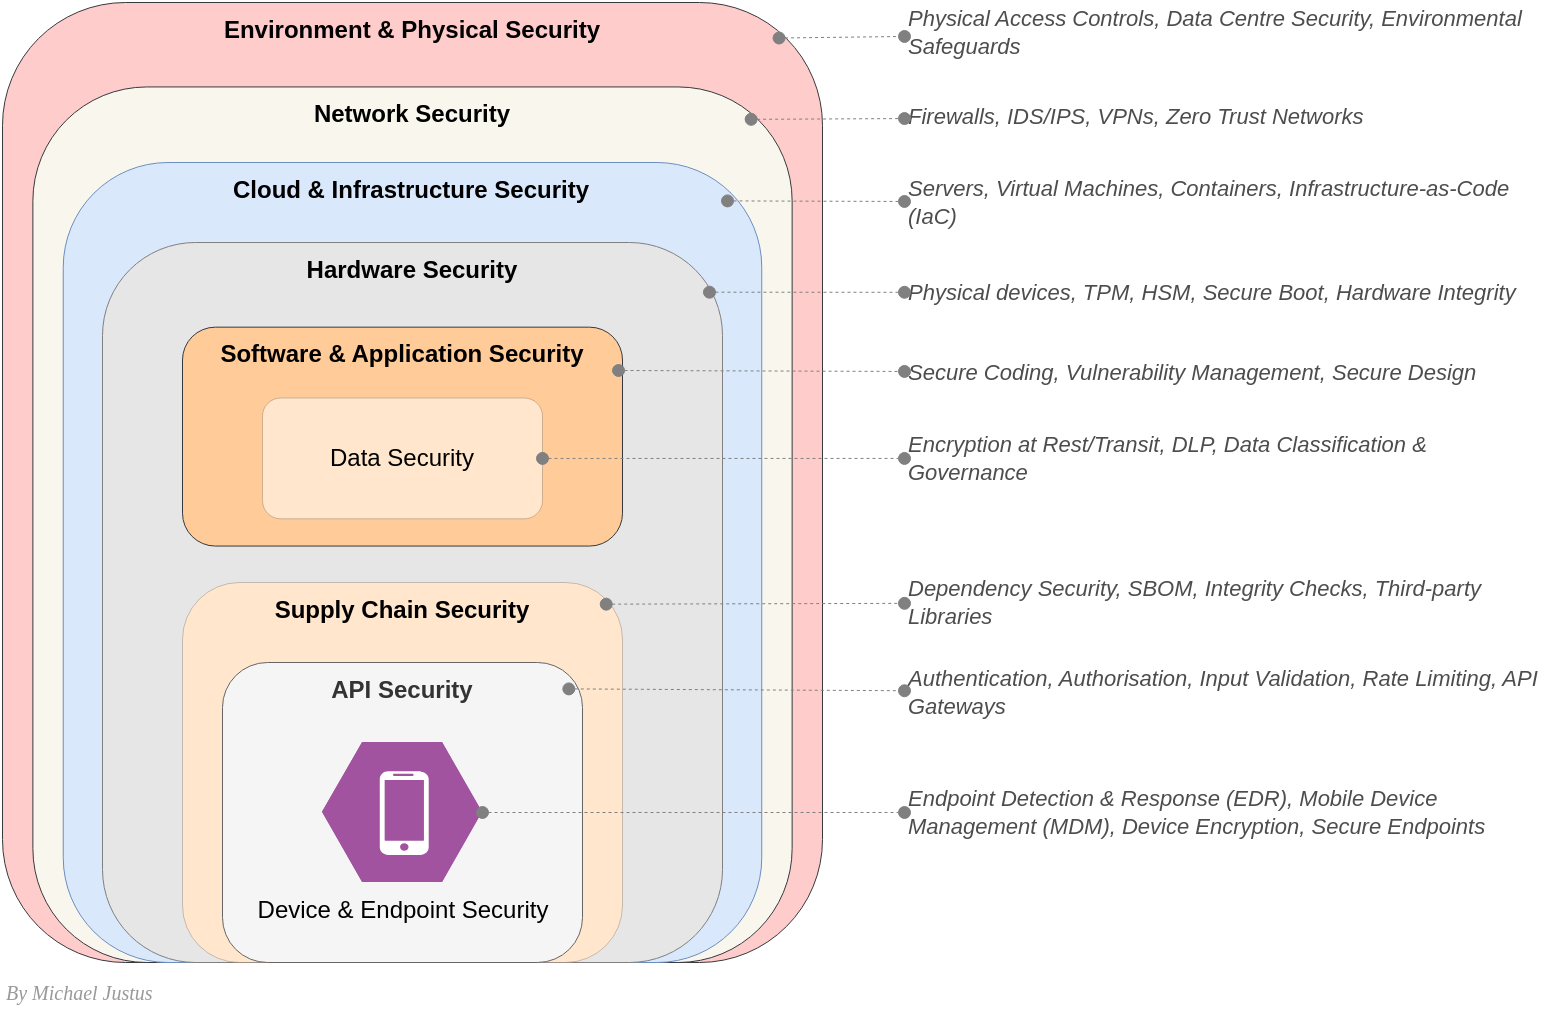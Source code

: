 <mxfile version="26.1.0">
  <diagram name="Page-1" id="BFAWXYweHeVmvFR0cgTK">
    <mxGraphModel dx="1042" dy="627" grid="1" gridSize="10" guides="1" tooltips="1" connect="1" arrows="1" fold="1" page="1" pageScale="1" pageWidth="827" pageHeight="1169" math="0" shadow="0">
      <root>
        <mxCell id="0" />
        <mxCell id="1" parent="0" />
        <mxCell id="jpLWjT7uDQviff_Z-IW5-18" value="Environment &amp;amp; Physical Security" style="rounded=1;whiteSpace=wrap;html=1;fillColor=#ffcccc;strokeColor=#36393d;strokeWidth=0.5;verticalAlign=top;fontStyle=1;arcSize=15;" vertex="1" parent="1">
          <mxGeometry x="150" y="150" width="410" height="480" as="geometry" />
        </mxCell>
        <mxCell id="jpLWjT7uDQviff_Z-IW5-17" value="Network Security" style="rounded=1;whiteSpace=wrap;html=1;fillColor=#f9f7ed;strokeColor=#36393d;strokeWidth=0.5;verticalAlign=top;fontStyle=1;arcSize=15;" vertex="1" parent="1">
          <mxGeometry x="165.19" y="192.22" width="379.63" height="437.78" as="geometry" />
        </mxCell>
        <mxCell id="jpLWjT7uDQviff_Z-IW5-16" value="Cloud &amp;amp; Infrastructure Security" style="rounded=1;whiteSpace=wrap;html=1;fillColor=#dae8fc;strokeColor=#6c8ebf;strokeWidth=0.5;verticalAlign=top;fontStyle=1;arcSize=15;" vertex="1" parent="1">
          <mxGeometry x="180.37" y="230" width="349.26" height="400" as="geometry" />
        </mxCell>
        <mxCell id="jpLWjT7uDQviff_Z-IW5-2" value="Hardware Security" style="rounded=1;whiteSpace=wrap;html=1;fillColor=#E6E6E6;strokeColor=#808080;strokeWidth=0.5;verticalAlign=top;fontStyle=1" vertex="1" parent="1">
          <mxGeometry x="200" y="270" width="310" height="360" as="geometry" />
        </mxCell>
        <mxCell id="jpLWjT7uDQviff_Z-IW5-20" value="Software &amp;amp; Application Security" style="rounded=1;whiteSpace=wrap;html=1;fillColor=#ffcc99;strokeColor=#36393d;strokeWidth=0.5;verticalAlign=top;fontStyle=1" vertex="1" parent="1">
          <mxGeometry x="240" y="312.33" width="220" height="109.45" as="geometry" />
        </mxCell>
        <mxCell id="jpLWjT7uDQviff_Z-IW5-3" value="Data Security" style="rounded=1;whiteSpace=wrap;html=1;fillColor=#ffe6cc;strokeColor=default;strokeWidth=0.1;align=center;verticalAlign=middle;fontFamily=Helvetica;fontSize=12;fontColor=default;" vertex="1" parent="1">
          <mxGeometry x="280" y="347.78" width="140" height="60.37" as="geometry" />
        </mxCell>
        <mxCell id="jpLWjT7uDQviff_Z-IW5-4" value="Supply Chain Security" style="rounded=1;whiteSpace=wrap;html=1;fillColor=#ffe6cc;strokeColor=default;strokeWidth=0.1;verticalAlign=top;fontStyle=1" vertex="1" parent="1">
          <mxGeometry x="240" y="440" width="220" height="190" as="geometry" />
        </mxCell>
        <mxCell id="jpLWjT7uDQviff_Z-IW5-15" value="API Security" style="rounded=1;whiteSpace=wrap;html=1;fillColor=#f5f5f5;strokeColor=#666666;strokeWidth=0.5;verticalAlign=top;fontStyle=1;arcSize=15;fontColor=#333333;" vertex="1" parent="1">
          <mxGeometry x="260" y="480" width="180" height="150" as="geometry" />
        </mxCell>
        <mxCell id="jpLWjT7uDQviff_Z-IW5-21" value=" Secure Coding, Vulnerability Management, Secure Design" style="text;whiteSpace=wrap;html=1;fontStyle=2;verticalAlign=middle;fontSize=11;fontColor=#4D4D4D;" vertex="1" parent="1">
          <mxGeometry x="601" y="320" width="319" height="30" as="geometry" />
        </mxCell>
        <mxCell id="jpLWjT7uDQviff_Z-IW5-9" value="Device &amp;amp; Endpoint Security" style="verticalLabelPosition=bottom;sketch=0;html=1;fillColor=#A153A0;strokeColor=#ffffff;verticalAlign=top;align=center;points=[[0,0.5,0],[0.125,0.25,0],[0.25,0,0],[0.5,0,0],[0.75,0,0],[0.875,0.25,0],[1,0.5,0],[0.875,0.75,0],[0.75,1,0],[0.5,1,0],[0.125,0.75,0]];pointerEvents=1;shape=mxgraph.cisco_safe.compositeIcon;bgIcon=mxgraph.cisco_safe.design.blank_device;resIcon=mxgraph.cisco_safe.design.mobile_device;" vertex="1" parent="1">
          <mxGeometry x="310" y="520" width="80" height="70" as="geometry" />
        </mxCell>
        <mxCell id="jpLWjT7uDQviff_Z-IW5-23" value="Physical Access Controls, Data Centre Security, Environmental Safeguards" style="text;whiteSpace=wrap;html=1;verticalAlign=middle;fontStyle=2;fontSize=11;fontColor=#4D4D4D;" vertex="1" parent="1">
          <mxGeometry x="601" y="150" width="319" height="30" as="geometry" />
        </mxCell>
        <mxCell id="jpLWjT7uDQviff_Z-IW5-26" value="" style="endArrow=oval;startArrow=oval;html=1;rounded=0;exitX=0.947;exitY=0.037;exitDx=0;exitDy=0;exitPerimeter=0;startFill=1;endFill=1;dashed=1;strokeColor=#808080;strokeWidth=0.5;" edge="1" parent="1" source="jpLWjT7uDQviff_Z-IW5-18" target="jpLWjT7uDQviff_Z-IW5-23">
          <mxGeometry width="50" height="50" relative="1" as="geometry">
            <mxPoint x="650" y="320" as="sourcePoint" />
            <mxPoint x="700" y="270" as="targetPoint" />
          </mxGeometry>
        </mxCell>
        <mxCell id="jpLWjT7uDQviff_Z-IW5-27" value="Servers, Virtual Machines, Containers, Infrastructure-as-Code (IaC)" style="text;whiteSpace=wrap;html=1;verticalAlign=middle;fontStyle=2;fontSize=11;fontColor=#4D4D4D;" vertex="1" parent="1">
          <mxGeometry x="601" y="235" width="319" height="30" as="geometry" />
        </mxCell>
        <mxCell id="jpLWjT7uDQviff_Z-IW5-28" value="" style="endArrow=oval;startArrow=oval;html=1;rounded=0;startFill=1;endFill=1;dashed=1;strokeColor=#808080;strokeWidth=0.5;exitX=0.951;exitY=0.048;exitDx=0;exitDy=0;exitPerimeter=0;" edge="1" parent="1" target="jpLWjT7uDQviff_Z-IW5-27" source="jpLWjT7uDQviff_Z-IW5-16">
          <mxGeometry width="50" height="50" relative="1" as="geometry">
            <mxPoint x="562" y="341" as="sourcePoint" />
            <mxPoint x="724" y="444" as="targetPoint" />
          </mxGeometry>
        </mxCell>
        <mxCell id="jpLWjT7uDQviff_Z-IW5-29" value="Firewalls, IDS/IPS, VPNs, Zero Trust Networks" style="text;whiteSpace=wrap;html=1;verticalAlign=middle;fontStyle=2;fontSize=11;fontColor=#4D4D4D;" vertex="1" parent="1">
          <mxGeometry x="601" y="192.22" width="319" height="30" as="geometry" />
        </mxCell>
        <mxCell id="jpLWjT7uDQviff_Z-IW5-30" value="" style="endArrow=oval;startArrow=oval;html=1;rounded=0;startFill=1;endFill=1;dashed=1;strokeColor=#808080;strokeWidth=0.5;exitX=0.946;exitY=0.037;exitDx=0;exitDy=0;exitPerimeter=0;" edge="1" parent="1" target="jpLWjT7uDQviff_Z-IW5-29" source="jpLWjT7uDQviff_Z-IW5-17">
          <mxGeometry width="50" height="50" relative="1" as="geometry">
            <mxPoint x="562" y="229.22" as="sourcePoint" />
            <mxPoint x="724" y="332.22" as="targetPoint" />
          </mxGeometry>
        </mxCell>
        <mxCell id="jpLWjT7uDQviff_Z-IW5-31" value="Physical devices, TPM, HSM, Secure Boot, Hardware Integrity" style="text;whiteSpace=wrap;html=1;verticalAlign=middle;fontStyle=2;fontSize=11;fontColor=#4D4D4D;" vertex="1" parent="1">
          <mxGeometry x="601" y="280" width="319" height="30" as="geometry" />
        </mxCell>
        <mxCell id="jpLWjT7uDQviff_Z-IW5-32" value="" style="endArrow=oval;startArrow=oval;html=1;rounded=0;startFill=1;endFill=1;dashed=1;strokeColor=#808080;strokeWidth=0.5;exitX=0.979;exitY=0.069;exitDx=0;exitDy=0;exitPerimeter=0;" edge="1" parent="1" target="jpLWjT7uDQviff_Z-IW5-31" source="jpLWjT7uDQviff_Z-IW5-2">
          <mxGeometry width="50" height="50" relative="1" as="geometry">
            <mxPoint x="562" y="383.22" as="sourcePoint" />
            <mxPoint x="724" y="486.22" as="targetPoint" />
          </mxGeometry>
        </mxCell>
        <mxCell id="jpLWjT7uDQviff_Z-IW5-33" value="Dependency Security, SBOM, Integrity Checks, Third-party Libraries" style="text;whiteSpace=wrap;html=1;verticalAlign=middle;fontStyle=2;fontSize=11;fontColor=#4D4D4D;" vertex="1" parent="1">
          <mxGeometry x="601" y="435" width="319" height="30" as="geometry" />
        </mxCell>
        <mxCell id="jpLWjT7uDQviff_Z-IW5-34" value="" style="endArrow=oval;startArrow=oval;html=1;rounded=0;exitX=0.963;exitY=0.057;exitDx=0;exitDy=0;exitPerimeter=0;startFill=1;endFill=1;dashed=1;strokeColor=#808080;strokeWidth=0.5;" edge="1" parent="1" target="jpLWjT7uDQviff_Z-IW5-33" source="jpLWjT7uDQviff_Z-IW5-4">
          <mxGeometry width="50" height="50" relative="1" as="geometry">
            <mxPoint x="562" y="428.78" as="sourcePoint" />
            <mxPoint x="724" y="531.78" as="targetPoint" />
          </mxGeometry>
        </mxCell>
        <mxCell id="jpLWjT7uDQviff_Z-IW5-35" value="" style="endArrow=oval;startArrow=oval;html=1;rounded=0;startFill=1;endFill=1;dashed=1;strokeColor=#808080;strokeWidth=0.5;exitX=0.991;exitY=0.198;exitDx=0;exitDy=0;exitPerimeter=0;" edge="1" parent="1" source="jpLWjT7uDQviff_Z-IW5-20" target="jpLWjT7uDQviff_Z-IW5-21">
          <mxGeometry width="50" height="50" relative="1" as="geometry">
            <mxPoint x="516" y="310" as="sourcePoint" />
            <mxPoint x="611" y="308" as="targetPoint" />
          </mxGeometry>
        </mxCell>
        <mxCell id="jpLWjT7uDQviff_Z-IW5-36" value="Encryption at Rest/Transit, DLP, Data Classification &amp;amp; Governance" style="text;whiteSpace=wrap;html=1;verticalAlign=middle;fontStyle=2;fontSize=11;fontColor=#4D4D4D;" vertex="1" parent="1">
          <mxGeometry x="601" y="362.04" width="319" height="31.85" as="geometry" />
        </mxCell>
        <mxCell id="jpLWjT7uDQviff_Z-IW5-37" value="" style="endArrow=oval;startArrow=oval;html=1;rounded=0;startFill=1;endFill=1;dashed=1;strokeColor=#808080;strokeWidth=0.5;" edge="1" parent="1" source="jpLWjT7uDQviff_Z-IW5-3" target="jpLWjT7uDQviff_Z-IW5-36">
          <mxGeometry width="50" height="50" relative="1" as="geometry">
            <mxPoint x="468" y="344" as="sourcePoint" />
            <mxPoint x="611" y="345" as="targetPoint" />
          </mxGeometry>
        </mxCell>
        <mxCell id="jpLWjT7uDQviff_Z-IW5-38" value=" Authentication, Authorisation, Input Validation, Rate Limiting, API Gateways" style="text;whiteSpace=wrap;html=1;verticalAlign=middle;fontSize=11;fontStyle=2;fontColor=#4D4D4D;" vertex="1" parent="1">
          <mxGeometry x="601" y="480" width="319" height="30" as="geometry" />
        </mxCell>
        <mxCell id="jpLWjT7uDQviff_Z-IW5-39" value="" style="endArrow=oval;startArrow=oval;html=1;rounded=0;exitX=0.962;exitY=0.088;exitDx=0;exitDy=0;exitPerimeter=0;startFill=1;endFill=1;dashed=1;strokeColor=#808080;strokeWidth=0.5;" edge="1" parent="1" source="jpLWjT7uDQviff_Z-IW5-15" target="jpLWjT7uDQviff_Z-IW5-38">
          <mxGeometry width="50" height="50" relative="1" as="geometry">
            <mxPoint x="462" y="461" as="sourcePoint" />
            <mxPoint x="611" y="460" as="targetPoint" />
          </mxGeometry>
        </mxCell>
        <mxCell id="jpLWjT7uDQviff_Z-IW5-40" value="Endpoint Detection &amp;amp; Response (EDR), Mobile Device Management (MDM), Device Encryption, Secure Endpoints" style="text;whiteSpace=wrap;html=1;verticalAlign=middle;fontStyle=2;fontSize=11;fontColor=#4D4D4D;" vertex="1" parent="1">
          <mxGeometry x="601" y="542.5" width="319" height="25" as="geometry" />
        </mxCell>
        <mxCell id="jpLWjT7uDQviff_Z-IW5-41" value="" style="endArrow=oval;startArrow=oval;html=1;rounded=0;startFill=1;endFill=1;dashed=1;strokeColor=#808080;strokeWidth=0.5;" edge="1" parent="1" source="jpLWjT7uDQviff_Z-IW5-9" target="jpLWjT7uDQviff_Z-IW5-40">
          <mxGeometry width="50" height="50" relative="1" as="geometry">
            <mxPoint x="443" y="503" as="sourcePoint" />
            <mxPoint x="611" y="502" as="targetPoint" />
          </mxGeometry>
        </mxCell>
        <mxCell id="jpLWjT7uDQviff_Z-IW5-42" value="&lt;i&gt;By Michael Justus&lt;/i&gt;" style="text;html=1;align=left;verticalAlign=middle;whiteSpace=wrap;rounded=0;fontFamily=Comic Sans MS;fontColor=#999999;fontSize=10;" vertex="1" parent="1">
          <mxGeometry x="150" y="630" width="200" height="30" as="geometry" />
        </mxCell>
      </root>
    </mxGraphModel>
  </diagram>
</mxfile>

